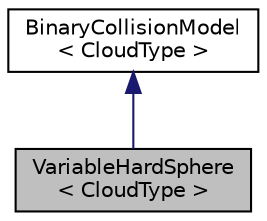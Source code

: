 digraph "VariableHardSphere&lt; CloudType &gt;"
{
  bgcolor="transparent";
  edge [fontname="Helvetica",fontsize="10",labelfontname="Helvetica",labelfontsize="10"];
  node [fontname="Helvetica",fontsize="10",shape=record];
  Node1 [label="VariableHardSphere\l\< CloudType \>",height=0.2,width=0.4,color="black", fillcolor="grey75", style="filled", fontcolor="black"];
  Node2 -> Node1 [dir="back",color="midnightblue",fontsize="10",style="solid",fontname="Helvetica"];
  Node2 [label="BinaryCollisionModel\l\< CloudType \>",height=0.2,width=0.4,color="black",URL="$a00132.html",tooltip="Templated DSMC particle collision class. "];
}
